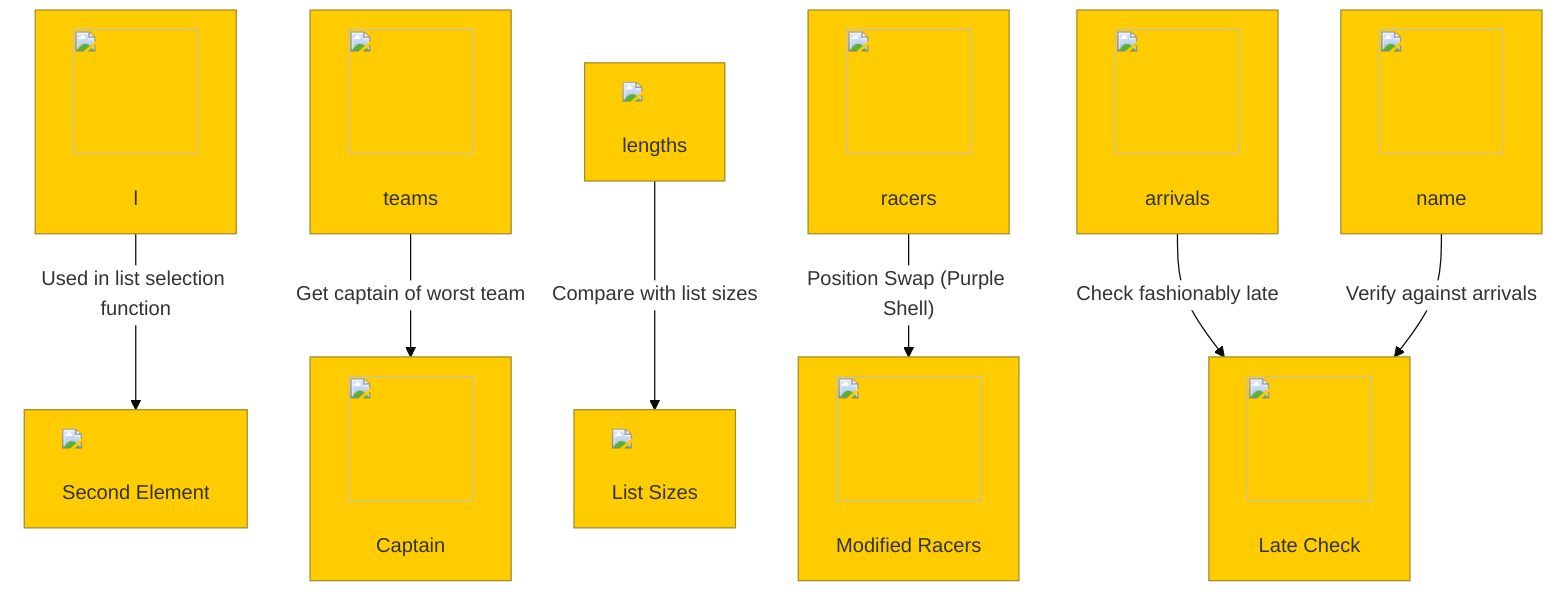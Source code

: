 %%{init: {'theme':'base', 'themeVariables': {'primaryColor': '#ffcc00', 'edgeLabelBackground':'#ffffff', 'tertiaryColor': '#ffcc00'}}}%%
flowchart TD
    A["<img src='icons/column_split.svg' width=100 height=100/> <br/> l"] --> |"Used in list selection function"| B["<img src='dummy_plots/boxplot_template.svg'/> <br/> Second Element"]
    C["<img src='icons/table.svg' width=100 height=100/> <br/> teams"] --> |"Get captain of worst team"| D["<img src='icons/row_split.svg' width=100 height=100/> <br/> Captain"]
    E["<img src='dummy_plots/hist_template.svg'/> <br/> lengths"] --> |"Compare with list sizes"| F["<img src='dummy_plots/scatter_plot_template.svg'/> <br/> List Sizes"]
    G["<img src='icons/brain.svg' width=100 height=100/> <br/> racers"] --> |"Position Swap (Purple Shell)"| H["<img src='icons/row_split.svg' width=100 height=100/> <br/> Modified Racers"]
    I["<img src='icons/file.svg' width=100 height=100/> <br/> arrivals"] --> |"Check fashionably late"| J["<img src='icons/file.svg' width=100 height=100/> <br/> Late Check"]
    K["<img src='icons/file.svg' width=100 height=100/> <br/> name"] --> |"Verify against arrivals"| J